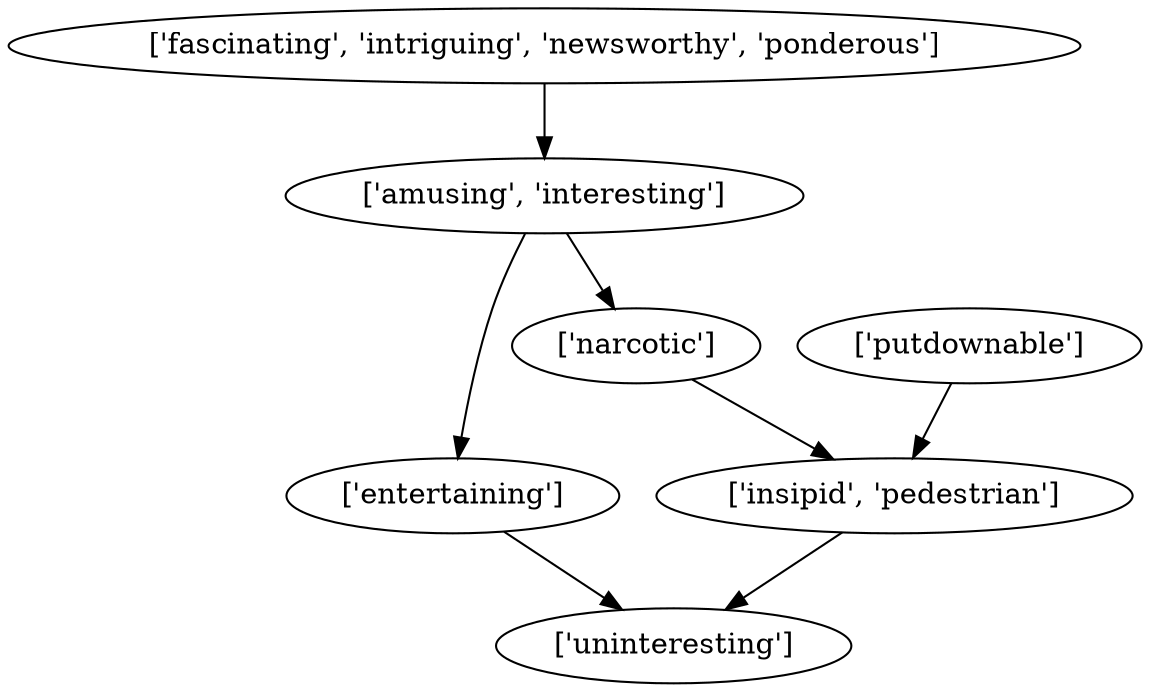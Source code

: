 strict digraph  {
	"['entertaining']" -> "['uninteresting']";
	"['narcotic']" -> "['insipid', 'pedestrian']";
	"['insipid', 'pedestrian']" -> "['uninteresting']";
	"['amusing', 'interesting']" -> "['entertaining']";
	"['amusing', 'interesting']" -> "['narcotic']";
	"['putdownable']" -> "['insipid', 'pedestrian']";
	"['fascinating', 'intriguing', 'newsworthy', 'ponderous']" -> "['amusing', 'interesting']";
}
